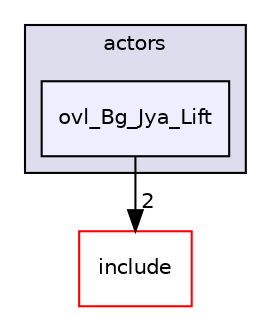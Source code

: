 digraph "src/overlays/actors/ovl_Bg_Jya_Lift" {
  compound=true
  node [ fontsize="10", fontname="Helvetica"];
  edge [ labelfontsize="10", labelfontname="Helvetica"];
  subgraph clusterdir_e93473484be31ce7bcb356bd643a22f8 {
    graph [ bgcolor="#ddddee", pencolor="black", label="actors" fontname="Helvetica", fontsize="10", URL="dir_e93473484be31ce7bcb356bd643a22f8.html"]
  dir_0271b27787c3a188042470654433b472 [shape=box, label="ovl_Bg_Jya_Lift", style="filled", fillcolor="#eeeeff", pencolor="black", URL="dir_0271b27787c3a188042470654433b472.html"];
  }
  dir_d44c64559bbebec7f509842c48db8b23 [shape=box label="include" fillcolor="white" style="filled" color="red" URL="dir_d44c64559bbebec7f509842c48db8b23.html"];
  dir_0271b27787c3a188042470654433b472->dir_d44c64559bbebec7f509842c48db8b23 [headlabel="2", labeldistance=1.5 headhref="dir_000076_000000.html"];
}
